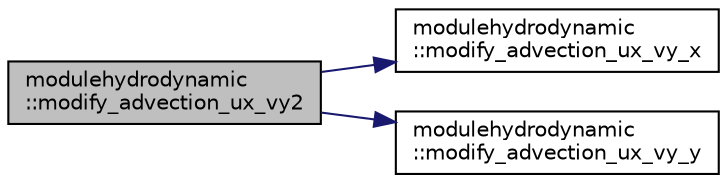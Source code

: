 digraph "modulehydrodynamic::modify_advection_ux_vy2"
{
 // LATEX_PDF_SIZE
  edge [fontname="Helvetica",fontsize="10",labelfontname="Helvetica",labelfontsize="10"];
  node [fontname="Helvetica",fontsize="10",shape=record];
  rankdir="LR";
  Node1 [label="modulehydrodynamic\l::modify_advection_ux_vy2",height=0.2,width=0.4,color="black", fillcolor="grey75", style="filled", fontcolor="black",tooltip=" "];
  Node1 -> Node2 [color="midnightblue",fontsize="10",style="solid",fontname="Helvetica"];
  Node2 [label="modulehydrodynamic\l::modify_advection_ux_vy_x",height=0.2,width=0.4,color="black", fillcolor="white", style="filled",URL="$namespacemodulehydrodynamic.html#a4138049b8cc7157967994415971ae5d8",tooltip=" "];
  Node1 -> Node3 [color="midnightblue",fontsize="10",style="solid",fontname="Helvetica"];
  Node3 [label="modulehydrodynamic\l::modify_advection_ux_vy_y",height=0.2,width=0.4,color="black", fillcolor="white", style="filled",URL="$namespacemodulehydrodynamic.html#a7b3dbfbcf5e5b17c0126cdd59abf9b91",tooltip=" "];
}
